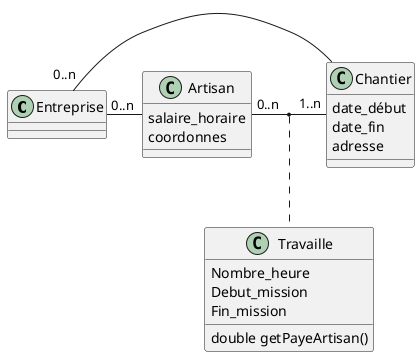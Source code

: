 @startuml dc

class Entreprise {
}

class Artisan {
    salaire_horaire
    coordonnes
}

class Chantier {
    date_début
    date_fin
    adresse
}

class Travaille {
    Nombre_heure
    Debut_mission
    Fin_mission
    double getPayeArtisan()
}

Entreprise "0..n" - Artisan
Entreprise "0..n" - Chantier
Artisan "0..n" - "1..n" Chantier 
(Artisan, Chantier) .. Travaille

@enduml